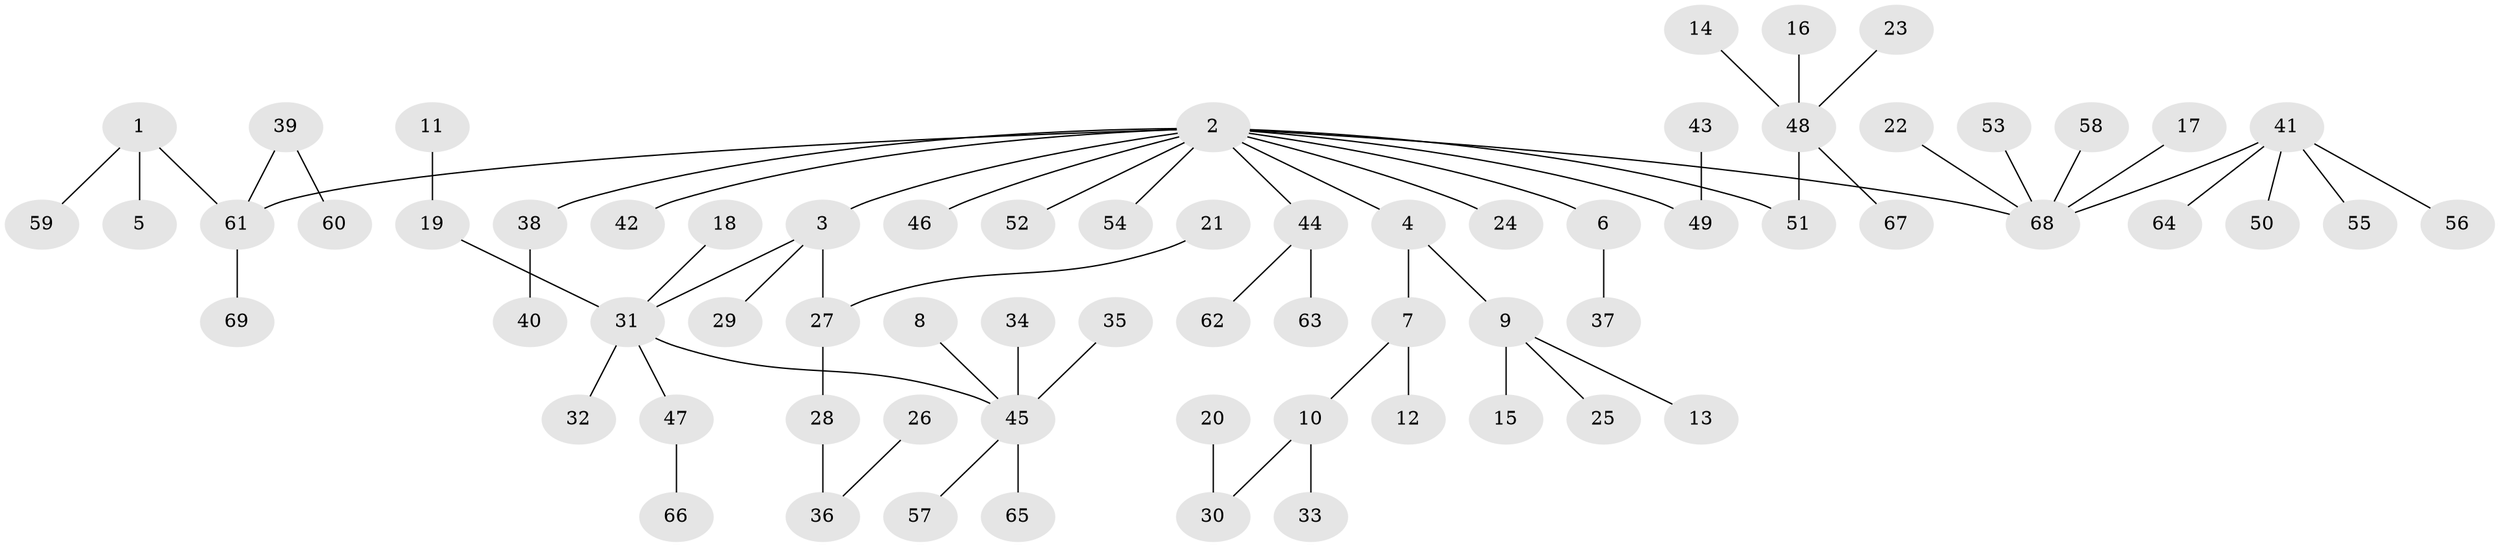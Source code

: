// original degree distribution, {6: 0.021897810218978103, 7: 0.014598540145985401, 2: 0.24817518248175183, 5: 0.0364963503649635, 3: 0.13138686131386862, 4: 0.043795620437956206, 1: 0.5036496350364964}
// Generated by graph-tools (version 1.1) at 2025/26/03/09/25 03:26:30]
// undirected, 69 vertices, 68 edges
graph export_dot {
graph [start="1"]
  node [color=gray90,style=filled];
  1;
  2;
  3;
  4;
  5;
  6;
  7;
  8;
  9;
  10;
  11;
  12;
  13;
  14;
  15;
  16;
  17;
  18;
  19;
  20;
  21;
  22;
  23;
  24;
  25;
  26;
  27;
  28;
  29;
  30;
  31;
  32;
  33;
  34;
  35;
  36;
  37;
  38;
  39;
  40;
  41;
  42;
  43;
  44;
  45;
  46;
  47;
  48;
  49;
  50;
  51;
  52;
  53;
  54;
  55;
  56;
  57;
  58;
  59;
  60;
  61;
  62;
  63;
  64;
  65;
  66;
  67;
  68;
  69;
  1 -- 5 [weight=1.0];
  1 -- 59 [weight=1.0];
  1 -- 61 [weight=1.0];
  2 -- 3 [weight=1.0];
  2 -- 4 [weight=1.0];
  2 -- 6 [weight=1.0];
  2 -- 24 [weight=1.0];
  2 -- 38 [weight=1.0];
  2 -- 42 [weight=1.0];
  2 -- 44 [weight=1.0];
  2 -- 46 [weight=1.0];
  2 -- 49 [weight=1.0];
  2 -- 51 [weight=1.0];
  2 -- 52 [weight=1.0];
  2 -- 54 [weight=1.0];
  2 -- 61 [weight=1.0];
  2 -- 68 [weight=1.0];
  3 -- 27 [weight=1.0];
  3 -- 29 [weight=1.0];
  3 -- 31 [weight=1.0];
  4 -- 7 [weight=1.0];
  4 -- 9 [weight=1.0];
  6 -- 37 [weight=1.0];
  7 -- 10 [weight=1.0];
  7 -- 12 [weight=1.0];
  8 -- 45 [weight=1.0];
  9 -- 13 [weight=1.0];
  9 -- 15 [weight=1.0];
  9 -- 25 [weight=1.0];
  10 -- 30 [weight=1.0];
  10 -- 33 [weight=1.0];
  11 -- 19 [weight=1.0];
  14 -- 48 [weight=1.0];
  16 -- 48 [weight=1.0];
  17 -- 68 [weight=1.0];
  18 -- 31 [weight=1.0];
  19 -- 31 [weight=1.0];
  20 -- 30 [weight=1.0];
  21 -- 27 [weight=1.0];
  22 -- 68 [weight=1.0];
  23 -- 48 [weight=1.0];
  26 -- 36 [weight=1.0];
  27 -- 28 [weight=1.0];
  28 -- 36 [weight=1.0];
  31 -- 32 [weight=1.0];
  31 -- 45 [weight=1.0];
  31 -- 47 [weight=1.0];
  34 -- 45 [weight=1.0];
  35 -- 45 [weight=1.0];
  38 -- 40 [weight=1.0];
  39 -- 60 [weight=1.0];
  39 -- 61 [weight=1.0];
  41 -- 50 [weight=1.0];
  41 -- 55 [weight=1.0];
  41 -- 56 [weight=1.0];
  41 -- 64 [weight=1.0];
  41 -- 68 [weight=1.0];
  43 -- 49 [weight=1.0];
  44 -- 62 [weight=1.0];
  44 -- 63 [weight=1.0];
  45 -- 57 [weight=1.0];
  45 -- 65 [weight=1.0];
  47 -- 66 [weight=1.0];
  48 -- 51 [weight=1.0];
  48 -- 67 [weight=1.0];
  53 -- 68 [weight=1.0];
  58 -- 68 [weight=1.0];
  61 -- 69 [weight=1.0];
}
